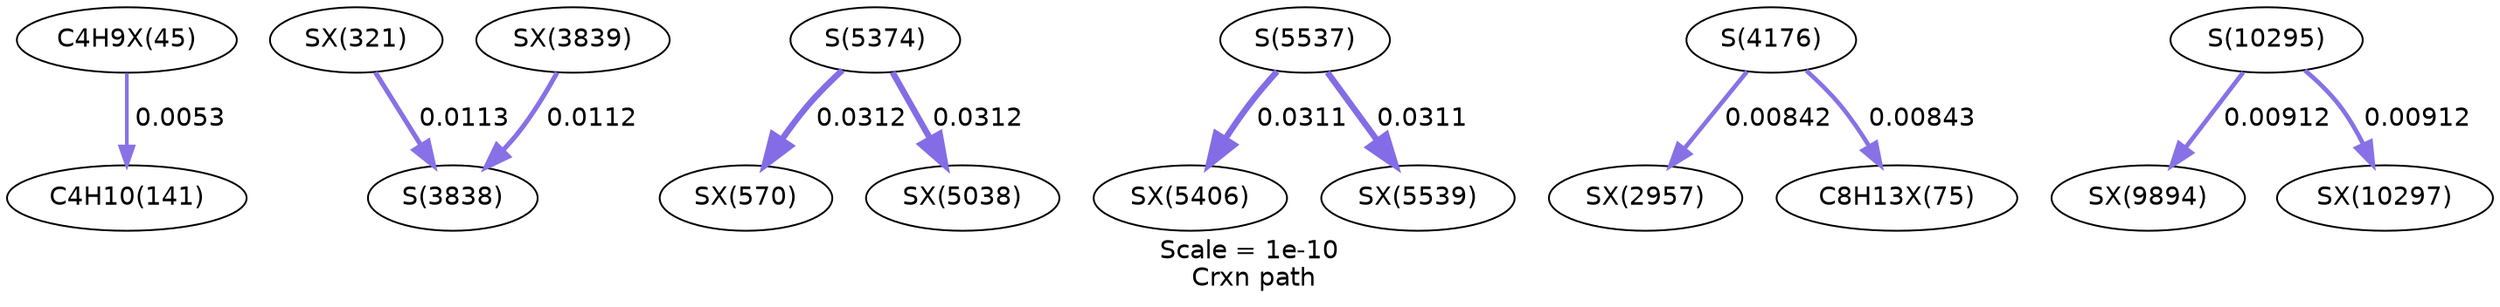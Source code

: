 digraph reaction_paths {
center=1;
s77 -> s15[fontname="Helvetica", style="setlinewidth(2.04)", arrowsize=1.02, color="0.7, 0.505, 0.9"
, label=" 0.0053"];
s108 -> s48[fontname="Helvetica", style="setlinewidth(2.62)", arrowsize=1.31, color="0.7, 0.511, 0.9"
, label=" 0.0113"];
s161 -> s48[fontname="Helvetica", style="setlinewidth(2.61)", arrowsize=1.3, color="0.7, 0.511, 0.9"
, label=" 0.0112"];
s54 -> s123[fontname="Helvetica", style="setlinewidth(3.38)", arrowsize=1.69, color="0.7, 0.531, 0.9"
, label=" 0.0312"];
s54 -> s169[fontname="Helvetica", style="setlinewidth(3.38)", arrowsize=1.69, color="0.7, 0.531, 0.9"
, label=" 0.0312"];
s55 -> s171[fontname="Helvetica", style="setlinewidth(3.38)", arrowsize=1.69, color="0.7, 0.531, 0.9"
, label=" 0.0311"];
s55 -> s174[fontname="Helvetica", style="setlinewidth(3.38)", arrowsize=1.69, color="0.7, 0.531, 0.9"
, label=" 0.0311"];
s50 -> s156[fontname="Helvetica", style="setlinewidth(2.39)", arrowsize=1.2, color="0.7, 0.508, 0.9"
, label=" 0.00842"];
s50 -> s86[fontname="Helvetica", style="setlinewidth(2.39)", arrowsize=1.2, color="0.7, 0.508, 0.9"
, label=" 0.00843"];
s62 -> s180[fontname="Helvetica", style="setlinewidth(2.45)", arrowsize=1.23, color="0.7, 0.509, 0.9"
, label=" 0.00912"];
s62 -> s183[fontname="Helvetica", style="setlinewidth(2.45)", arrowsize=1.23, color="0.7, 0.509, 0.9"
, label=" 0.00912"];
s15 [ fontname="Helvetica", label="C4H10(141)"];
s48 [ fontname="Helvetica", label="S(3838)"];
s50 [ fontname="Helvetica", label="S(4176)"];
s54 [ fontname="Helvetica", label="S(5374)"];
s55 [ fontname="Helvetica", label="S(5537)"];
s62 [ fontname="Helvetica", label="S(10295)"];
s77 [ fontname="Helvetica", label="C4H9X(45)"];
s86 [ fontname="Helvetica", label="C8H13X(75)"];
s108 [ fontname="Helvetica", label="SX(321)"];
s123 [ fontname="Helvetica", label="SX(570)"];
s156 [ fontname="Helvetica", label="SX(2957)"];
s161 [ fontname="Helvetica", label="SX(3839)"];
s169 [ fontname="Helvetica", label="SX(5038)"];
s171 [ fontname="Helvetica", label="SX(5406)"];
s174 [ fontname="Helvetica", label="SX(5539)"];
s180 [ fontname="Helvetica", label="SX(9894)"];
s183 [ fontname="Helvetica", label="SX(10297)"];
 label = "Scale = 1e-10\l Crxn path";
 fontname = "Helvetica";
}
